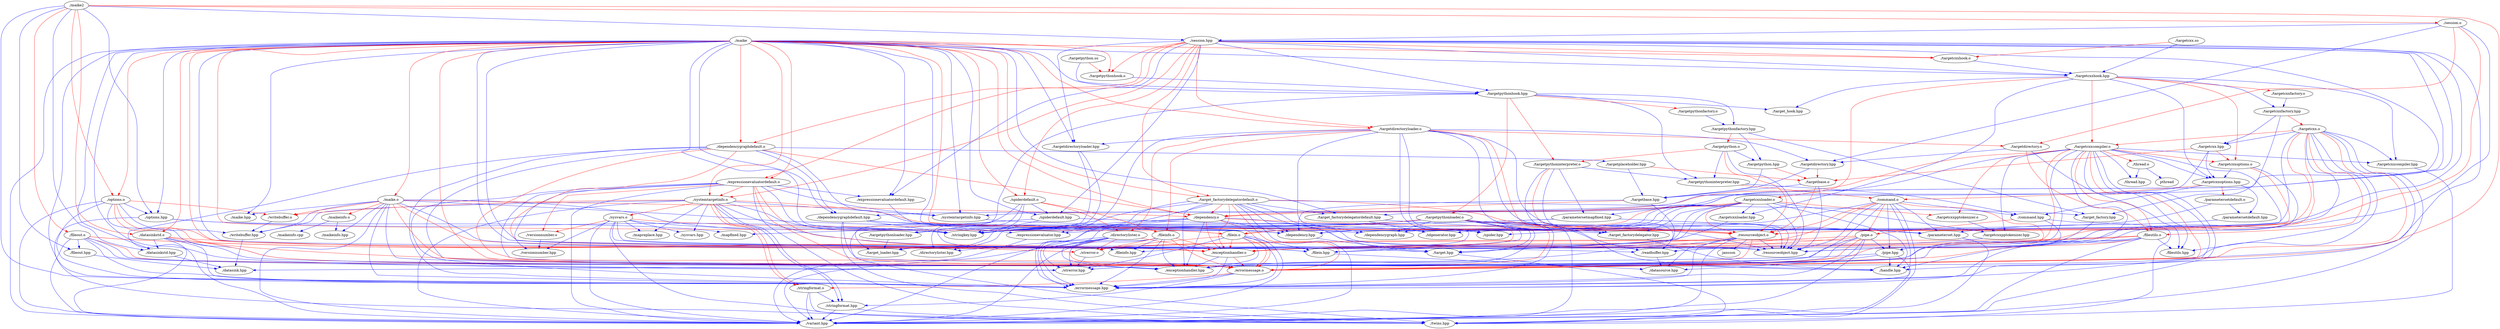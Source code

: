 digraph DependencyGraph
	{
	"./targetcxx.o"->"./targetcxx.hpp"[color="blue"];
	"./targetcxx.o"->"./resourceobject.hpp"[color="blue"];
	"./targetcxx.o"->"./resourceobject.o"[color="red"];
	"./targetcxx.o"->"./stringkey.hpp"[color="blue"];
	"./targetcxx.o"->"./errormessage.hpp"[color="blue"];
	"./targetcxx.o"->"./errormessage.o"[color="red"];
	"./targetcxx.o"->"./variant.hpp"[color="blue"];
	"./targetcxx.o"->"./exceptionhandler.hpp"[color="blue"];
	"./targetcxx.o"->"./exceptionhandler.o"[color="red"];
	"./targetcxx.o"->"./targetcxxcompiler.hpp"[color="blue"];
	"./targetcxx.o"->"./targetcxxcompiler.o"[color="red"];
	"./targetcxx.o"->"./fileutils.hpp"[color="blue"];
	"./targetcxx.o"->"./fileutils.o"[color="red"];
	"./systemtargetinfo.o"->"./systemtargetinfo.hpp"[color="blue"];
	"./systemtargetinfo.o"->"./resourceobject.hpp"[color="blue"];
	"./systemtargetinfo.o"->"./resourceobject.o"[color="red"];
	"./systemtargetinfo.o"->"./sysvars.hpp"[color="blue"];
	"./systemtargetinfo.o"->"./sysvars.o"[color="red"];
	"./systemtargetinfo.o"->"./stringkey.hpp"[color="blue"];
	"./systemtargetinfo.o"->"./variant.hpp"[color="blue"];
	"./systemtargetinfo.o"->"./stringformat.hpp"[color="blue"];
	"./systemtargetinfo.o"->"./stringformat.o"[color="red"];
	"./systemtargetinfo.o"->"./mapreplace.hpp"[color="blue"];
	"./systemtargetinfo.o"->"./writebuffer.hpp"[color="blue"];
	"./systemtargetinfo.o"->"./writebuffer.o"[color="red"];
	"./systemtargetinfo.o"->"./stringformat.hpp"[color="blue"];
	"./systemtargetinfo.o"->"./stringformat.o"[color="red"];
	"./datasinkstd.hpp"->"./datasink.hpp"[color="blue"];
	"./targetpythoninterpreter.o"->"./targetpythoninterpreter.hpp"[color="blue"];
	"./targetpythoninterpreter.o"->"./resourceobject.hpp"[color="blue"];
	"./targetpythoninterpreter.o"->"./resourceobject.o"[color="red"];
	"./targetpythoninterpreter.o"->"./parametersetmapfixed.hpp"[color="blue"];
	"./targetpythoninterpreter.o"->"./readbuffer.hpp"[color="blue"];
	"./pipe.hpp"->"./datasource.hpp"[color="blue"];
	"./pipe.hpp"->"./datasink.hpp"[color="blue"];
	"./pipe.hpp"->"./twins.hpp"[color="blue"];
	"./pipe.hpp"->"./handle.hpp"[color="blue"];
	"./systemtargetinfo.hpp"->"./parameterset.hpp"[color="blue"];
	"./readbuffer.hpp"->"./datasource.hpp"[color="blue"];
	"./targetcxxfactory.o"->"./targetcxxfactory.hpp"[color="blue"];
	"./options.hpp"->"./twins.hpp"[color="blue"];
	"./options.hpp"->"./mapfixed.hpp"[color="blue"];
	"./options.hpp"->"./stringkey.hpp"[color="blue"];
	"./fileutils.o"->"./fileutils.hpp"[color="blue"];
	"./fileutils.o"->"./errormessage.hpp"[color="blue"];
	"./fileutils.o"->"./errormessage.o"[color="red"];
	"./fileutils.o"->"./variant.hpp"[color="blue"];
	"./fileutils.o"->"./exceptionhandler.hpp"[color="blue"];
	"./fileutils.o"->"./exceptionhandler.o"[color="red"];
	"./fileutils.o"->"./strerror.hpp"[color="blue"];
	"./fileutils.o"->"./strerror.o"[color="red"];
	"./stringformat.o"->"./stringformat.hpp"[color="blue"];
	"./stringformat.o"->"./variant.hpp"[color="blue"];
	"./stringformat.o"->"./twins.hpp"[color="blue"];
	"./writebuffer.hpp"->"./datasink.hpp"[color="blue"];
	"./versionnumber.o"->"./versionnumber.hpp"[color="blue"];
	"./targetcxxoptions.hpp"->"./command.hpp"[color="blue"];
	"./targetcxxoptions.hpp"->"./command.o"[color="red"];
	"./targetcxxoptions.hpp"->"./parametersetdefault.hpp"[color="blue"];
	"./targetcxxoptions.hpp"->"./parametersetdefault.o"[color="red"];
	"./parametersetmapfixed.hpp"->"./parameterset.hpp"[color="blue"];
	"./parametersetmapfixed.hpp"->"./stringkey.hpp"[color="blue"];
	"./parametersetmapfixed.hpp"->"./mapfixed.hpp"[color="blue"];
	"./parametersetdefault.o"->"./parametersetdefault.hpp"[color="blue"];
	"./parametersetdefault.o"->"./stringkey.hpp"[color="blue"];
	"./command.hpp"->"./pipe.hpp"[color="blue"];
	"./command.hpp"->"./pipe.o"[color="red"];
	"./command.hpp"->"./twins.hpp"[color="blue"];
	"./directorylister.o"->"./directorylister.hpp"[color="blue"];
	"./directorylister.o"->"./errormessage.hpp"[color="blue"];
	"./directorylister.o"->"./errormessage.o"[color="red"];
	"./directorylister.o"->"./variant.hpp"[color="blue"];
	"./directorylister.o"->"./exceptionhandler.hpp"[color="blue"];
	"./directorylister.o"->"./exceptionhandler.o"[color="red"];
	"./directorylister.o"->"./strerror.hpp"[color="blue"];
	"./directorylister.o"->"./strerror.o"[color="red"];
	"./targetpythonhook.o"->"./targetpythonhook.hpp"[color="blue"];
	"./target_factorydelegatordefault.o"->"./target_factorydelegatordefault.hpp"[color="blue"];
	"./target_factorydelegatordefault.o"->"./resourceobject.hpp"[color="blue"];
	"./target_factorydelegatordefault.o"->"./resourceobject.o"[color="red"];
	"./target_factorydelegatordefault.o"->"./exceptionhandler.hpp"[color="blue"];
	"./target_factorydelegatordefault.o"->"./exceptionhandler.o"[color="red"];
	"./target_factorydelegatordefault.o"->"./errormessage.hpp"[color="blue"];
	"./target_factorydelegatordefault.o"->"./errormessage.o"[color="red"];
	"./target_factorydelegatordefault.o"->"./variant.hpp"[color="blue"];
	"./target_factorydelegatordefault.o"->"./stringkey.hpp"[color="blue"];
	"./target_factorydelegatordefault.o"->"./target_factory.hpp"[color="blue"];
	"./target_factorydelegatordefault.o"->"./target.hpp"[color="blue"];
	"./target_factorydelegatordefault.o"->"./expressionevaluator.hpp"[color="blue"];
	"./target_factorydelegatordefault.o"->"./dependency.hpp"[color="blue"];
	"./target_factorydelegatordefault.o"->"./dependency.o"[color="red"];
	"./fileout.o"->"./fileout.hpp"[color="blue"];
	"./fileout.o"->"./errormessage.hpp"[color="blue"];
	"./fileout.o"->"./errormessage.o"[color="red"];
	"./fileout.o"->"./exceptionhandler.hpp"[color="blue"];
	"./fileout.o"->"./exceptionhandler.o"[color="red"];
	"./fileout.o"->"./variant.hpp"[color="blue"];
	"./fileout.o"->"./strerror.hpp"[color="blue"];
	"./fileout.o"->"./strerror.o"[color="red"];
	"./writebuffer.o"->"./writebuffer.hpp"[color="blue"];
	"./targetpythonfactory.hpp"->"./target_factory.hpp"[color="blue"];
	"./targetpythonfactory.hpp"->"./targetpython.hpp"[color="blue"];
	"./targetpythonfactory.hpp"->"./targetpython.o"[color="red"];
	"./spiderdefault.hpp"->"./spider.hpp"[color="blue"];
	"./spiderdefault.hpp"->"./stringkey.hpp"[color="blue"];
	"./spiderdefault.hpp"->"./twins.hpp"[color="blue"];
	"./session.hpp"->"./systemtargetinfo.hpp"[color="blue"];
	"./session.hpp"->"./systemtargetinfo.o"[color="red"];
	"./session.hpp"->"./targetdirectoryloader.hpp"[color="blue"];
	"./session.hpp"->"./targetdirectoryloader.o"[color="red"];
	"./session.hpp"->"./handle.hpp"[color="blue"];
	"./session.hpp"->"./expressionevaluatordefault.hpp"[color="blue"];
	"./session.hpp"->"./expressionevaluatordefault.o"[color="red"];
	"./session.hpp"->"./idgenerator.hpp"[color="blue"];
	"./session.hpp"->"./spiderdefault.hpp"[color="blue"];
	"./session.hpp"->"./spiderdefault.o"[color="red"];
	"./session.hpp"->"./dependencygraphdefault.hpp"[color="blue"];
	"./session.hpp"->"./dependencygraphdefault.o"[color="red"];
	"./session.hpp"->"./targetcxxhook.hpp"[color="blue"];
	"./session.hpp"->"./targetcxxhook.o"[color="red"];
	"./session.hpp"->"./targetpythonhook.hpp"[color="blue"];
	"./session.hpp"->"./targetpythonhook.o"[color="red"];
	"./session.hpp"->"./target_factorydelegatordefault.hpp"[color="blue"];
	"./session.hpp"->"./target_factorydelegatordefault.o"[color="red"];
	"./resourceobject.o"->"jansson"[color="blue"];
	"./resourceobject.o"->"./resourceobject.hpp"[color="blue"];
	"./resourceobject.o"->"./errormessage.hpp"[color="blue"];
	"./resourceobject.o"->"./errormessage.o"[color="red"];
	"./resourceobject.o"->"./datasource.hpp"[color="blue"];
	"./resourceobject.o"->"./variant.hpp"[color="blue"];
	"./resourceobject.o"->"./exceptionhandler.hpp"[color="blue"];
	"./resourceobject.o"->"./exceptionhandler.o"[color="red"];
	"./target_factory.hpp"->"./handle.hpp"[color="blue"];
	"./thread.o"->"pthread"[color="blue"];
	"./thread.o"->"./thread.hpp"[color="blue"];
	"./targetcxxpptokenizer.o"->"./targetcxxpptokenizer.hpp"[color="blue"];
	"./targetpythonfactory.o"->"./targetpythonfactory.hpp"[color="blue"];
	"./pipe.o"->"./pipe.hpp"[color="blue"];
	"./pipe.o"->"./errormessage.hpp"[color="blue"];
	"./pipe.o"->"./errormessage.o"[color="red"];
	"./pipe.o"->"./variant.hpp"[color="blue"];
	"./pipe.o"->"./exceptionhandler.hpp"[color="blue"];
	"./pipe.o"->"./exceptionhandler.o"[color="red"];
	"./pipe.o"->"./strerror.hpp"[color="blue"];
	"./pipe.o"->"./strerror.o"[color="red"];
	"./expressionevaluator.hpp"->"./variant.hpp"[color="blue"];
	"./dependencygraphdefault.hpp"->"./dependencygraph.hpp"[color="blue"];
	"./dependencygraphdefault.hpp"->"./stringkey.hpp"[color="blue"];
	"./dependencygraphdefault.hpp"->"./handle.hpp"[color="blue"];
	"./dependencygraphdefault.hpp"->"./twins.hpp"[color="blue"];
	"./dependencygraphdefault.hpp"->"./idgenerator.hpp"[color="blue"];
	"./targetdirectoryloader.hpp"->"./target_loader.hpp"[color="blue"];
	"./targetdirectoryloader.hpp"->"./stringkey.hpp"[color="blue"];
	"./targetpython.so"->"./targetpythonhook.hpp"[color="blue"];
	"./targetpython.so"->"./targetpythonhook.o"[color="red"];
	"./parametersetdefault.hpp"->"./parameterset.hpp"[color="blue"];
	"./targetcxxhook.hpp"->"./target_hook.hpp"[color="blue"];
	"./targetcxxhook.hpp"->"./targetcxxcompiler.hpp"[color="blue"];
	"./targetcxxhook.hpp"->"./targetcxxcompiler.o"[color="red"];
	"./targetcxxhook.hpp"->"./targetcxxoptions.hpp"[color="blue"];
	"./targetcxxhook.hpp"->"./targetcxxoptions.o"[color="red"];
	"./targetcxxhook.hpp"->"./targetcxxloader.hpp"[color="blue"];
	"./targetcxxhook.hpp"->"./targetcxxloader.o"[color="red"];
	"./targetcxxhook.hpp"->"./targetcxxfactory.hpp"[color="blue"];
	"./targetcxxhook.hpp"->"./targetcxxfactory.o"[color="red"];
	"./maike2"->"./errormessage.hpp"[color="blue"];
	"./maike2"->"./errormessage.o"[color="red"];
	"./maike2"->"./options.hpp"[color="blue"];
	"./maike2"->"./options.o"[color="red"];
	"./maike2"->"./datasinkstd.hpp"[color="blue"];
	"./maike2"->"./datasinkstd.o"[color="red"];
	"./maike2"->"./fileout.hpp"[color="blue"];
	"./maike2"->"./fileout.o"[color="red"];
	"./maike2"->"./session.hpp"[color="blue"];
	"./maike2"->"./session.o"[color="red"];
	"./target.hpp"->"./twins.hpp"[color="blue"];
	"./targetdirectory.o"->"./targetdirectory.hpp"[color="blue"];
	"./targetdirectory.o"->"./fileutils.hpp"[color="blue"];
	"./targetdirectory.o"->"./fileutils.o"[color="red"];
	"./targetpythonloader.o"->"./targetpythonloader.hpp"[color="blue"];
	"./targetpythonloader.o"->"./readbuffer.hpp"[color="blue"];
	"./targetpythonloader.o"->"./filein.hpp"[color="blue"];
	"./targetpythonloader.o"->"./filein.o"[color="red"];
	"./targetpythonloader.o"->"./resourceobject.hpp"[color="blue"];
	"./targetpythonloader.o"->"./resourceobject.o"[color="red"];
	"./targetpythonloader.o"->"./exceptionhandler.hpp"[color="blue"];
	"./targetpythonloader.o"->"./exceptionhandler.o"[color="red"];
	"./targetpythonloader.o"->"./errormessage.hpp"[color="blue"];
	"./targetpythonloader.o"->"./errormessage.o"[color="red"];
	"./targetpythonloader.o"->"./variant.hpp"[color="blue"];
	"./targetpythonloader.o"->"./expressionevaluator.hpp"[color="blue"];
	"./targetpythonloader.o"->"./target_factorydelegator.hpp"[color="blue"];
	"./targetpythonloader.o"->"./dependencygraph.hpp"[color="blue"];
	"./targetpythonloader.o"->"./target.hpp"[color="blue"];
	"./targetcxxcompiler.o"->"./targetcxxcompiler.hpp"[color="blue"];
	"./targetcxxcompiler.o"->"./targetcxxoptions.hpp"[color="blue"];
	"./targetcxxcompiler.o"->"./targetcxxoptions.o"[color="red"];
	"./targetcxxcompiler.o"->"./dependency.hpp"[color="blue"];
	"./targetcxxcompiler.o"->"./dependency.o"[color="red"];
	"./targetcxxcompiler.o"->"./fileutils.hpp"[color="blue"];
	"./targetcxxcompiler.o"->"./fileutils.o"[color="red"];
	"./targetcxxcompiler.o"->"./readbuffer.hpp"[color="blue"];
	"./targetcxxcompiler.o"->"./thread.hpp"[color="blue"];
	"./targetcxxcompiler.o"->"./thread.o"[color="red"];
	"./targetcxxcompiler.o"->"./targetcxxpptokenizer.hpp"[color="blue"];
	"./targetcxxcompiler.o"->"./targetcxxpptokenizer.o"[color="red"];
	"./targetcxxcompiler.o"->"./errormessage.hpp"[color="blue"];
	"./targetcxxcompiler.o"->"./errormessage.o"[color="red"];
	"./targetcxxcompiler.o"->"./variant.hpp"[color="blue"];
	"./targetcxxcompiler.o"->"./exceptionhandler.hpp"[color="blue"];
	"./targetcxxcompiler.o"->"./exceptionhandler.o"[color="red"];
	"./targetcxxcompiler.o"->"./parametersetmapfixed.hpp"[color="blue"];
	"./targetpythonloader.hpp"->"./target_loader.hpp"[color="blue"];
	"./parameterset.hpp"->"./twins.hpp"[color="blue"];
	"./targetbase.o"->"./targetbase.hpp"[color="blue"];
	"./targetbase.o"->"./resourceobject.hpp"[color="blue"];
	"./targetbase.o"->"./resourceobject.o"[color="red"];
	"./targetcxxoptions.o"->"./targetcxxoptions.hpp"[color="blue"];
	"./targetcxxoptions.o"->"./resourceobject.hpp"[color="blue"];
	"./targetcxxoptions.o"->"./resourceobject.o"[color="red"];
	"./targetcxxhook.o"->"./targetcxxhook.hpp"[color="blue"];
	"./maike"->"./dependencygraphdefault.hpp"[color="blue"];
	"./maike"->"./dependencygraphdefault.o"[color="red"];
	"./maike"->"./target.hpp"[color="blue"];
	"./maike"->"./spiderdefault.hpp"[color="blue"];
	"./maike"->"./spiderdefault.o"[color="red"];
	"./maike"->"./stringkey.hpp"[color="blue"];
	"./maike"->"./maike.hpp"[color="blue"];
	"./maike"->"./maike.o"[color="red"];
	"./maike"->"./targetdirectoryloader.hpp"[color="blue"];
	"./maike"->"./targetdirectoryloader.o"[color="red"];
	"./maike"->"./targetcxxhook.hpp"[color="blue"];
	"./maike"->"./targetcxxhook.o"[color="red"];
	"./maike"->"./targetpythonhook.hpp"[color="blue"];
	"./maike"->"./targetpythonhook.o"[color="red"];
	"./maike"->"./target_factorydelegatordefault.hpp"[color="blue"];
	"./maike"->"./target_factorydelegatordefault.o"[color="red"];
	"./maike"->"./errormessage.hpp"[color="blue"];
	"./maike"->"./errormessage.o"[color="red"];
	"./maike"->"./dependency.hpp"[color="blue"];
	"./maike"->"./dependency.o"[color="red"];
	"./maike"->"./resourceobject.hpp"[color="blue"];
	"./maike"->"./resourceobject.o"[color="red"];
	"./maike"->"./filein.hpp"[color="blue"];
	"./maike"->"./filein.o"[color="red"];
	"./maike"->"./expressionevaluatordefault.hpp"[color="blue"];
	"./maike"->"./expressionevaluatordefault.o"[color="red"];
	"./maike"->"./systemtargetinfo.hpp"[color="blue"];
	"./maike"->"./systemtargetinfo.o"[color="red"];
	"./maike"->"./options.hpp"[color="blue"];
	"./maike"->"./options.o"[color="red"];
	"./maike"->"./variant.hpp"[color="blue"];
	"./maike"->"./strerror.hpp"[color="blue"];
	"./maike"->"./strerror.o"[color="red"];
	"./maike"->"./datasinkstd.hpp"[color="blue"];
	"./maike"->"./datasinkstd.o"[color="red"];
	"./target_factorydelegatordefault.hpp"->"./target_factorydelegator.hpp"[color="blue"];
	"./target_factorydelegatordefault.hpp"->"./idgenerator.hpp"[color="blue"];
	"./targetcxxpptokenizer.hpp"->"./readbuffer.hpp"[color="blue"];
	"./filein.hpp"->"./datasource.hpp"[color="blue"];
	"./targetcxxfactory.hpp"->"./target_factory.hpp"[color="blue"];
	"./targetcxxfactory.hpp"->"./targetcxx.hpp"[color="blue"];
	"./targetcxxfactory.hpp"->"./targetcxx.o"[color="red"];
	"./targetcxx.so"->"./targetcxxhook.hpp"[color="blue"];
	"./targetcxx.so"->"./targetcxxhook.o"[color="red"];
	"./fileinfo.o"->"./fileinfo.hpp"[color="blue"];
	"./fileinfo.o"->"./variant.hpp"[color="blue"];
	"./fileinfo.o"->"./errormessage.hpp"[color="blue"];
	"./fileinfo.o"->"./errormessage.o"[color="red"];
	"./fileinfo.o"->"./strerror.hpp"[color="blue"];
	"./fileinfo.o"->"./strerror.o"[color="red"];
	"./fileinfo.o"->"./exceptionhandler.hpp"[color="blue"];
	"./fileinfo.o"->"./exceptionhandler.o"[color="red"];
	"./targetcxx.hpp"->"./targetbase.hpp"[color="blue"];
	"./targetcxx.hpp"->"./targetbase.o"[color="red"];
	"./targetcxx.hpp"->"./targetcxxoptions.hpp"[color="blue"];
	"./targetcxx.hpp"->"./targetcxxoptions.o"[color="red"];
	"./session.o"->"./session.hpp"[color="blue"];
	"./session.o"->"./resourceobject.hpp"[color="blue"];
	"./session.o"->"./resourceobject.o"[color="red"];
	"./session.o"->"./targetdirectory.hpp"[color="blue"];
	"./session.o"->"./targetdirectory.o"[color="red"];
	"./targetcxxloader.hpp"->"./target_loader.hpp"[color="blue"];
	"./stringformat.hpp"->"./variant.hpp"[color="blue"];
	"./stringformat.hpp"->"./twins.hpp"[color="blue"];
	"./exceptionhandler.o"->"./exceptionhandler.hpp"[color="blue"];
	"./exceptionhandler.o"->"./errormessage.hpp"[color="blue"];
	"./exceptionhandler.o"->"./errormessage.o"[color="red"];
	"./maike.o"->"./maike.hpp"[color="blue"];
	"./maike.o"->"./target.hpp"[color="blue"];
	"./maike.o"->"./dependency.hpp"[color="blue"];
	"./maike.o"->"./dependency.o"[color="red"];
	"./maike.o"->"./errormessage.hpp"[color="blue"];
	"./maike.o"->"./errormessage.o"[color="red"];
	"./maike.o"->"./variant.hpp"[color="blue"];
	"./maike.o"->"./exceptionhandler.hpp"[color="blue"];
	"./maike.o"->"./exceptionhandler.o"[color="red"];
	"./maike.o"->"./stringkey.hpp"[color="blue"];
	"./maike.o"->"./writebuffer.hpp"[color="blue"];
	"./maike.o"->"./writebuffer.o"[color="red"];
	"./maike.o"->"./maikeinfo.hpp"[color="blue"];
	"./maike.o"->"./maikeinfo.o"[color="red"];
	"./targetplaceholder.hpp"->"./targetbase.hpp"[color="blue"];
	"./targetplaceholder.hpp"->"./targetbase.o"[color="red"];
	"./expressionevaluatordefault.o"->"./expressionevaluatordefault.hpp"[color="blue"];
	"./expressionevaluatordefault.o"->"./systemtargetinfo.hpp"[color="blue"];
	"./expressionevaluatordefault.o"->"./systemtargetinfo.o"[color="red"];
	"./expressionevaluatordefault.o"->"./stringkey.hpp"[color="blue"];
	"./expressionevaluatordefault.o"->"./variant.hpp"[color="blue"];
	"./expressionevaluatordefault.o"->"./errormessage.hpp"[color="blue"];
	"./expressionevaluatordefault.o"->"./errormessage.o"[color="red"];
	"./expressionevaluatordefault.o"->"./exceptionhandler.hpp"[color="blue"];
	"./expressionevaluatordefault.o"->"./exceptionhandler.o"[color="red"];
	"./expressionevaluatordefault.o"->"./twins.hpp"[color="blue"];
	"./expressionevaluatordefault.o"->"./versionnumber.hpp"[color="blue"];
	"./expressionevaluatordefault.o"->"./versionnumber.o"[color="red"];
	"./dependency.o"->"./dependency.hpp"[color="blue"];
	"./dependency.o"->"./resourceobject.hpp"[color="blue"];
	"./dependency.o"->"./resourceobject.o"[color="red"];
	"./dependency.o"->"./stringkey.hpp"[color="blue"];
	"./dependency.o"->"./errormessage.hpp"[color="blue"];
	"./dependency.o"->"./errormessage.o"[color="red"];
	"./dependency.o"->"./exceptionhandler.hpp"[color="blue"];
	"./dependency.o"->"./exceptionhandler.o"[color="red"];
	"./dependency.o"->"./variant.hpp"[color="blue"];
	"./datasinkstd.o"->"./datasinkstd.hpp"[color="blue"];
	"./datasinkstd.o"->"./exceptionhandler.hpp"[color="blue"];
	"./datasinkstd.o"->"./exceptionhandler.o"[color="red"];
	"./datasinkstd.o"->"./errormessage.hpp"[color="blue"];
	"./datasinkstd.o"->"./errormessage.o"[color="red"];
	"./datasinkstd.o"->"./variant.hpp"[color="blue"];
	"./fileout.hpp"->"./datasink.hpp"[color="blue"];
	"./targetpythoninterpreter.hpp"->"./command.hpp"[color="blue"];
	"./targetpythoninterpreter.hpp"->"./command.o"[color="red"];
	"./sysvars.o"->"./sysvars.hpp"[color="blue"];
	"./sysvars.o"->"./versionnumber.hpp"[color="blue"];
	"./sysvars.o"->"./versionnumber.o"[color="red"];
	"./sysvars.o"->"./stringkey.hpp"[color="blue"];
	"./sysvars.o"->"./variant.hpp"[color="blue"];
	"./sysvars.o"->"./mapreplace.hpp"[color="blue"];
	"./sysvars.o"->"./filein.hpp"[color="blue"];
	"./sysvars.o"->"./filein.o"[color="red"];
	"./sysvars.o"->"./readbuffer.hpp"[color="blue"];
	"./sysvars.o"->"./twins.hpp"[color="blue"];
	"./targetpythonhook.hpp"->"./target_hook.hpp"[color="blue"];
	"./targetpythonhook.hpp"->"./targetpythoninterpreter.hpp"[color="blue"];
	"./targetpythonhook.hpp"->"./targetpythoninterpreter.o"[color="red"];
	"./targetpythonhook.hpp"->"./targetpythonloader.hpp"[color="blue"];
	"./targetpythonhook.hpp"->"./targetpythonloader.o"[color="red"];
	"./targetpythonhook.hpp"->"./targetpythonfactory.hpp"[color="blue"];
	"./targetpythonhook.hpp"->"./targetpythonfactory.o"[color="red"];
	"./targetcxxcompiler.hpp"->"./twins.hpp"[color="blue"];
	"./maikeinfo.o"->"./maikeinfo.hpp"[color="blue"];
	"./maikeinfo.o"->"./maikeinfo.cpp"[color="blue"];
	"./strerror.o"->"./strerror.hpp"[color="blue"];
	"./targetbase.hpp"->"./target.hpp"[color="blue"];
	"./targetbase.hpp"->"./dependency.hpp"[color="blue"];
	"./targetbase.hpp"->"./dependency.o"[color="red"];
	"./filein.o"->"./filein.hpp"[color="blue"];
	"./filein.o"->"./errormessage.hpp"[color="blue"];
	"./filein.o"->"./errormessage.o"[color="red"];
	"./filein.o"->"./exceptionhandler.hpp"[color="blue"];
	"./filein.o"->"./exceptionhandler.o"[color="red"];
	"./filein.o"->"./variant.hpp"[color="blue"];
	"./filein.o"->"./strerror.hpp"[color="blue"];
	"./filein.o"->"./strerror.o"[color="red"];
	"./expressionevaluatordefault.hpp"->"./expressionevaluator.hpp"[color="blue"];
	"./targetpython.hpp"->"./targetbase.hpp"[color="blue"];
	"./targetpython.hpp"->"./targetbase.o"[color="red"];
	"./targetpython.o"->"./targetpython.hpp"[color="blue"];
	"./targetpython.o"->"./resourceobject.hpp"[color="blue"];
	"./targetpython.o"->"./resourceobject.o"[color="red"];
	"./targetpython.o"->"./targetpythoninterpreter.hpp"[color="blue"];
	"./targetpython.o"->"./targetpythoninterpreter.o"[color="red"];
	"./options.o"->"./options.hpp"[color="blue"];
	"./options.o"->"./errormessage.hpp"[color="blue"];
	"./options.o"->"./errormessage.o"[color="red"];
	"./options.o"->"./exceptionhandler.hpp"[color="blue"];
	"./options.o"->"./exceptionhandler.o"[color="red"];
	"./options.o"->"./variant.hpp"[color="blue"];
	"./options.o"->"./writebuffer.hpp"[color="blue"];
	"./options.o"->"./writebuffer.o"[color="red"];
	"./target_factorydelegator.hpp"->"./handle.hpp"[color="blue"];
	"./targetdirectoryloader.o"->"./targetdirectoryloader.hpp"[color="blue"];
	"./targetdirectoryloader.o"->"./directorylister.hpp"[color="blue"];
	"./targetdirectoryloader.o"->"./directorylister.o"[color="red"];
	"./targetdirectoryloader.o"->"./fileinfo.hpp"[color="blue"];
	"./targetdirectoryloader.o"->"./fileinfo.o"[color="red"];
	"./targetdirectoryloader.o"->"./spider.hpp"[color="blue"];
	"./targetdirectoryloader.o"->"./targetdirectory.hpp"[color="blue"];
	"./targetdirectoryloader.o"->"./targetdirectory.o"[color="red"];
	"./targetdirectoryloader.o"->"./dependencygraph.hpp"[color="blue"];
	"./targetdirectoryloader.o"->"./resourceobject.hpp"[color="blue"];
	"./targetdirectoryloader.o"->"./resourceobject.o"[color="red"];
	"./targetdirectoryloader.o"->"./handle.hpp"[color="blue"];
	"./targetdirectoryloader.o"->"./target_factorydelegator.hpp"[color="blue"];
	"./errormessage.o"->"./errormessage.hpp"[color="blue"];
	"./errormessage.o"->"./stringformat.hpp"[color="blue"];
	"./errormessage.o"->"./stringformat.o"[color="red"];
	"./command.o"->"./command.hpp"[color="blue"];
	"./command.o"->"./variant.hpp"[color="blue"];
	"./command.o"->"./stringkey.hpp"[color="blue"];
	"./command.o"->"./exceptionhandler.hpp"[color="blue"];
	"./command.o"->"./exceptionhandler.o"[color="red"];
	"./command.o"->"./errormessage.hpp"[color="blue"];
	"./command.o"->"./errormessage.o"[color="red"];
	"./command.o"->"./resourceobject.hpp"[color="blue"];
	"./command.o"->"./resourceobject.o"[color="red"];
	"./command.o"->"./pipe.hpp"[color="blue"];
	"./command.o"->"./pipe.o"[color="red"];
	"./command.o"->"./parameterset.hpp"[color="blue"];
	"./spiderdefault.o"->"./spiderdefault.hpp"[color="blue"];
	"./spiderdefault.o"->"./directorylister.hpp"[color="blue"];
	"./spiderdefault.o"->"./directorylister.o"[color="red"];
	"./spiderdefault.o"->"./fileinfo.hpp"[color="blue"];
	"./spiderdefault.o"->"./fileinfo.o"[color="red"];
	"./spiderdefault.o"->"./target_loader.hpp"[color="blue"];
	"./targetdirectory.hpp"->"./targetbase.hpp"[color="blue"];
	"./targetdirectory.hpp"->"./targetbase.o"[color="red"];
	"./dependencygraphdefault.o"->"./dependencygraphdefault.hpp"[color="blue"];
	"./dependencygraphdefault.o"->"./dependency.hpp"[color="blue"];
	"./dependencygraphdefault.o"->"./dependency.o"[color="red"];
	"./dependencygraphdefault.o"->"./errormessage.hpp"[color="blue"];
	"./dependencygraphdefault.o"->"./errormessage.o"[color="red"];
	"./dependencygraphdefault.o"->"./variant.hpp"[color="blue"];
	"./dependencygraphdefault.o"->"./exceptionhandler.hpp"[color="blue"];
	"./dependencygraphdefault.o"->"./exceptionhandler.o"[color="red"];
	"./dependencygraphdefault.o"->"./targetplaceholder.hpp"[color="blue"];
	"./dependency.hpp"->"./target.hpp"[color="blue"];
	"./targetcxxloader.o"->"./targetcxxloader.hpp"[color="blue"];
	"./targetcxxloader.o"->"./filein.hpp"[color="blue"];
	"./targetcxxloader.o"->"./filein.o"[color="red"];
	"./targetcxxloader.o"->"./targetcxxpptokenizer.hpp"[color="blue"];
	"./targetcxxloader.o"->"./targetcxxpptokenizer.o"[color="red"];
	"./targetcxxloader.o"->"./spider.hpp"[color="blue"];
	"./targetcxxloader.o"->"./resourceobject.hpp"[color="blue"];
	"./targetcxxloader.o"->"./resourceobject.o"[color="red"];
	"./targetcxxloader.o"->"./handle.hpp"[color="blue"];
	"./targetcxxloader.o"->"./target_factorydelegator.hpp"[color="blue"];
	"./targetcxxloader.o"->"./target.hpp"[color="blue"];
	"./targetcxxloader.o"->"./dependency.hpp"[color="blue"];
	"./targetcxxloader.o"->"./dependency.o"[color="red"];
	"./targetcxxloader.o"->"./dependencygraph.hpp"[color="blue"];
	}
